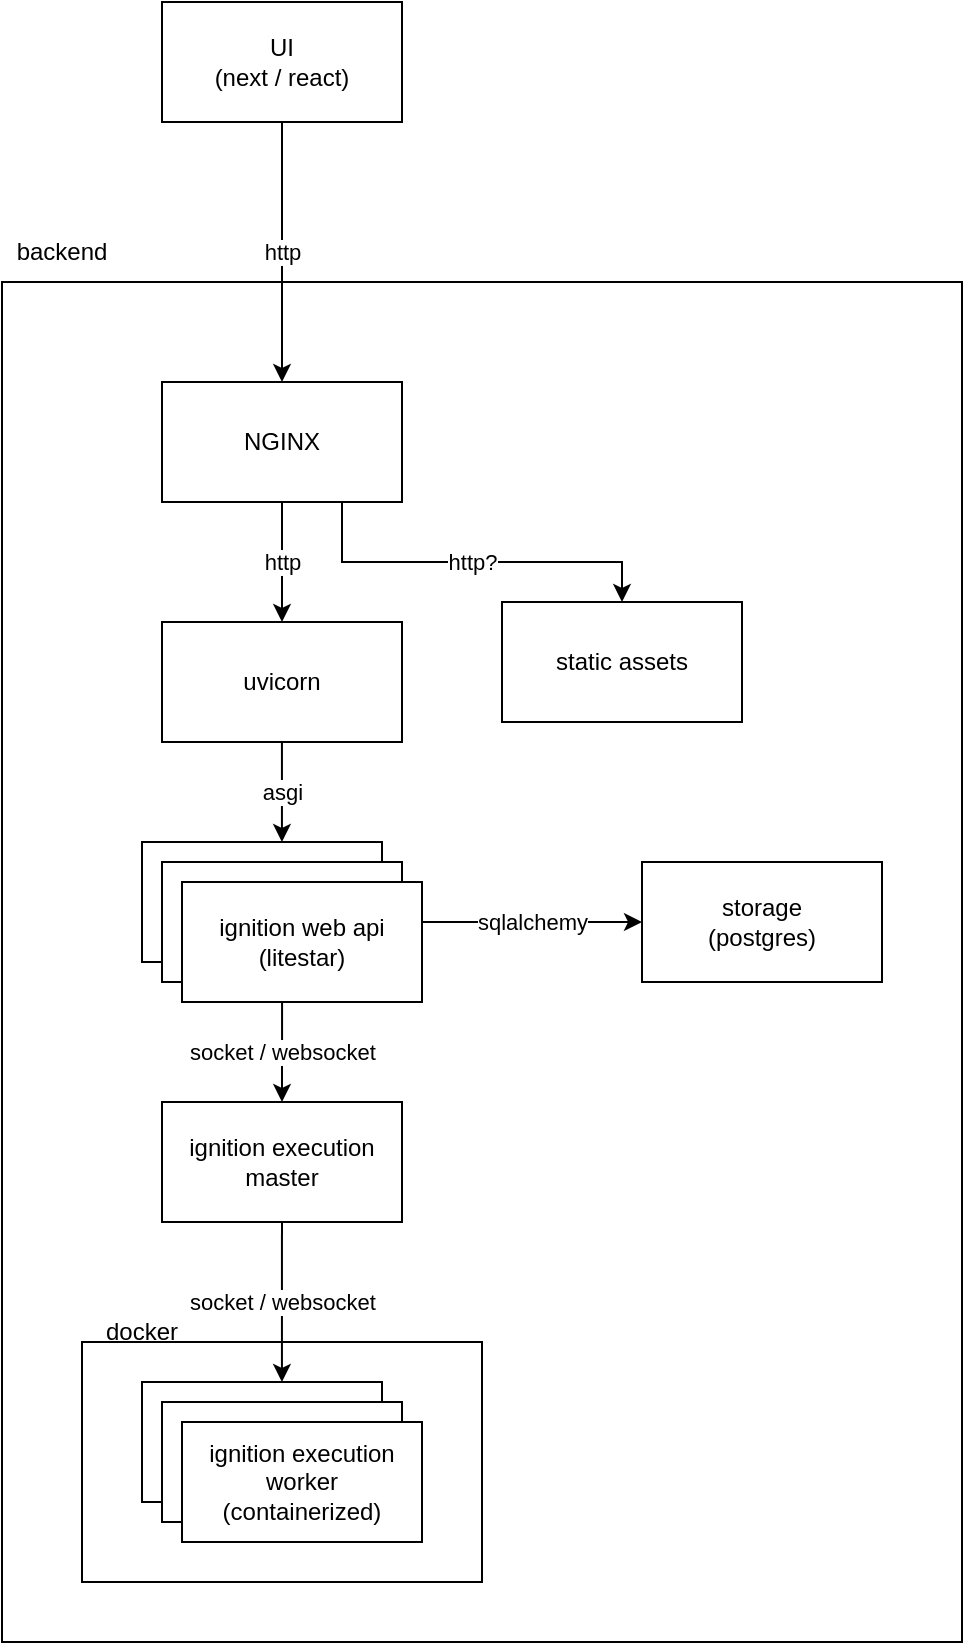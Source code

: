 <mxfile version="20.0.1" type="github">
  <diagram id="T0BWjntpLIgXTd5-ePrZ" name="Page-1">
    <mxGraphModel dx="1673" dy="942" grid="1" gridSize="10" guides="1" tooltips="1" connect="1" arrows="1" fold="1" page="1" pageScale="1" pageWidth="850" pageHeight="1100" math="0" shadow="0">
      <root>
        <mxCell id="0" />
        <mxCell id="1" parent="0" />
        <mxCell id="qYM-nnsxaRbe6-iNxBpG-46" value="http" style="edgeStyle=none;rounded=0;orthogonalLoop=1;jettySize=auto;html=1;endArrow=classic;endFill=1;entryX=0.5;entryY=0;entryDx=0;entryDy=0;" edge="1" parent="1" source="qYM-nnsxaRbe6-iNxBpG-1" target="qYM-nnsxaRbe6-iNxBpG-6">
          <mxGeometry relative="1" as="geometry">
            <mxPoint x="180" y="160" as="targetPoint" />
          </mxGeometry>
        </mxCell>
        <mxCell id="qYM-nnsxaRbe6-iNxBpG-1" value="&lt;div&gt;UI&lt;/div&gt;&lt;div&gt;(next / react)&lt;br&gt;&lt;/div&gt;" style="rounded=0;whiteSpace=wrap;html=1;" vertex="1" parent="1">
          <mxGeometry x="120" y="40" width="120" height="60" as="geometry" />
        </mxCell>
        <mxCell id="qYM-nnsxaRbe6-iNxBpG-14" value="&lt;div&gt;http&lt;/div&gt;" style="edgeStyle=orthogonalEdgeStyle;rounded=0;orthogonalLoop=1;jettySize=auto;html=1;" edge="1" parent="1" source="qYM-nnsxaRbe6-iNxBpG-6" target="qYM-nnsxaRbe6-iNxBpG-7">
          <mxGeometry relative="1" as="geometry" />
        </mxCell>
        <mxCell id="qYM-nnsxaRbe6-iNxBpG-36" value="http?" style="edgeStyle=none;rounded=0;orthogonalLoop=1;jettySize=auto;html=1;exitX=0.75;exitY=1;exitDx=0;exitDy=0;entryX=0.5;entryY=0;entryDx=0;entryDy=0;" edge="1" parent="1" source="qYM-nnsxaRbe6-iNxBpG-6" target="qYM-nnsxaRbe6-iNxBpG-8">
          <mxGeometry relative="1" as="geometry">
            <mxPoint x="330" y="260" as="targetPoint" />
            <Array as="points">
              <mxPoint x="210" y="320" />
              <mxPoint x="350" y="320" />
            </Array>
          </mxGeometry>
        </mxCell>
        <mxCell id="qYM-nnsxaRbe6-iNxBpG-6" value="NGINX" style="rounded=0;whiteSpace=wrap;html=1;fillColor=default;" vertex="1" parent="1">
          <mxGeometry x="120" y="230" width="120" height="60" as="geometry" />
        </mxCell>
        <mxCell id="qYM-nnsxaRbe6-iNxBpG-27" value="asgi" style="edgeStyle=none;rounded=0;orthogonalLoop=1;jettySize=auto;html=1;entryX=0.583;entryY=0;entryDx=0;entryDy=0;entryPerimeter=0;" edge="1" parent="1" source="qYM-nnsxaRbe6-iNxBpG-7" target="qYM-nnsxaRbe6-iNxBpG-11">
          <mxGeometry relative="1" as="geometry">
            <mxPoint x="140" y="430" as="targetPoint" />
          </mxGeometry>
        </mxCell>
        <mxCell id="qYM-nnsxaRbe6-iNxBpG-7" value="uvicorn" style="rounded=0;whiteSpace=wrap;html=1;fillColor=default;" vertex="1" parent="1">
          <mxGeometry x="120" y="350" width="120" height="60" as="geometry" />
        </mxCell>
        <mxCell id="qYM-nnsxaRbe6-iNxBpG-8" value="&lt;div&gt;static assets&lt;/div&gt;" style="rounded=0;whiteSpace=wrap;html=1;fillColor=default;" vertex="1" parent="1">
          <mxGeometry x="290" y="340" width="120" height="60" as="geometry" />
        </mxCell>
        <mxCell id="qYM-nnsxaRbe6-iNxBpG-10" value="&lt;div&gt;storage&lt;/div&gt;&lt;div&gt;(postgres)&lt;br&gt;&lt;/div&gt;" style="rounded=0;whiteSpace=wrap;html=1;fillColor=default;" vertex="1" parent="1">
          <mxGeometry x="360" y="470" width="120" height="60" as="geometry" />
        </mxCell>
        <mxCell id="qYM-nnsxaRbe6-iNxBpG-11" value="" style="rounded=0;whiteSpace=wrap;html=1;fillColor=default;" vertex="1" parent="1">
          <mxGeometry x="110" y="460" width="120" height="60" as="geometry" />
        </mxCell>
        <mxCell id="qYM-nnsxaRbe6-iNxBpG-24" value="" style="rounded=0;whiteSpace=wrap;html=1;fillColor=default;" vertex="1" parent="1">
          <mxGeometry x="120" y="470" width="120" height="60" as="geometry" />
        </mxCell>
        <mxCell id="qYM-nnsxaRbe6-iNxBpG-25" value="&lt;div&gt;ignition web api&lt;/div&gt;&lt;div&gt;(litestar)&lt;/div&gt;" style="rounded=0;whiteSpace=wrap;html=1;fillColor=default;" vertex="1" parent="1">
          <mxGeometry x="130" y="480" width="120" height="60" as="geometry" />
        </mxCell>
        <mxCell id="qYM-nnsxaRbe6-iNxBpG-28" value="sqlalchemy" style="endArrow=classic;html=1;rounded=0;entryX=0;entryY=0.5;entryDx=0;entryDy=0;exitX=1;exitY=0.333;exitDx=0;exitDy=0;exitPerimeter=0;" edge="1" parent="1" source="qYM-nnsxaRbe6-iNxBpG-25" target="qYM-nnsxaRbe6-iNxBpG-10">
          <mxGeometry width="50" height="50" relative="1" as="geometry">
            <mxPoint x="270" y="530" as="sourcePoint" />
            <mxPoint x="180" y="550" as="targetPoint" />
          </mxGeometry>
        </mxCell>
        <mxCell id="qYM-nnsxaRbe6-iNxBpG-35" value="socket / websocket" style="edgeStyle=none;rounded=0;orthogonalLoop=1;jettySize=auto;html=1;entryX=0.583;entryY=0;entryDx=0;entryDy=0;entryPerimeter=0;" edge="1" parent="1" source="qYM-nnsxaRbe6-iNxBpG-29" target="qYM-nnsxaRbe6-iNxBpG-30">
          <mxGeometry relative="1" as="geometry">
            <mxPoint x="60" y="700" as="targetPoint" />
          </mxGeometry>
        </mxCell>
        <mxCell id="qYM-nnsxaRbe6-iNxBpG-29" value="&lt;div&gt;ignition execution&lt;/div&gt;&lt;div&gt;master&lt;br&gt;&lt;/div&gt;" style="rounded=0;whiteSpace=wrap;html=1;fillColor=default;" vertex="1" parent="1">
          <mxGeometry x="120" y="590" width="120" height="60" as="geometry" />
        </mxCell>
        <mxCell id="qYM-nnsxaRbe6-iNxBpG-30" value="" style="rounded=0;whiteSpace=wrap;html=1;fillColor=default;" vertex="1" parent="1">
          <mxGeometry x="110" y="730" width="120" height="60" as="geometry" />
        </mxCell>
        <mxCell id="qYM-nnsxaRbe6-iNxBpG-31" value="" style="rounded=0;whiteSpace=wrap;html=1;fillColor=default;" vertex="1" parent="1">
          <mxGeometry x="120" y="740" width="120" height="60" as="geometry" />
        </mxCell>
        <mxCell id="qYM-nnsxaRbe6-iNxBpG-32" value="&lt;div&gt;ignition execution&lt;/div&gt;&lt;div&gt;worker&lt;br&gt;&lt;/div&gt;&lt;div&gt;(containerized)&lt;br&gt;&lt;/div&gt;" style="rounded=0;whiteSpace=wrap;html=1;fillColor=default;" vertex="1" parent="1">
          <mxGeometry x="130" y="750" width="120" height="60" as="geometry" />
        </mxCell>
        <mxCell id="qYM-nnsxaRbe6-iNxBpG-34" value="&lt;div&gt;socket / websocket&lt;/div&gt;" style="endArrow=classic;html=1;rounded=0;entryX=0.5;entryY=0;entryDx=0;entryDy=0;exitX=0.417;exitY=1;exitDx=0;exitDy=0;exitPerimeter=0;" edge="1" parent="1" source="qYM-nnsxaRbe6-iNxBpG-25" target="qYM-nnsxaRbe6-iNxBpG-29">
          <mxGeometry width="50" height="50" relative="1" as="geometry">
            <mxPoint x="20" y="560" as="sourcePoint" />
            <mxPoint x="230" y="530" as="targetPoint" />
          </mxGeometry>
        </mxCell>
        <mxCell id="qYM-nnsxaRbe6-iNxBpG-42" style="edgeStyle=none;rounded=0;orthogonalLoop=1;jettySize=auto;html=1;exitX=0.5;exitY=0;exitDx=0;exitDy=0;entryX=0;entryY=0;entryDx=0;entryDy=0;endArrow=none;endFill=0;" edge="1" parent="1" source="qYM-nnsxaRbe6-iNxBpG-37" target="qYM-nnsxaRbe6-iNxBpG-37">
          <mxGeometry relative="1" as="geometry">
            <mxPoint x="180" y="640" as="targetPoint" />
            <mxPoint x="230" y="670" as="sourcePoint" />
          </mxGeometry>
        </mxCell>
        <mxCell id="qYM-nnsxaRbe6-iNxBpG-37" value="" style="rounded=0;whiteSpace=wrap;html=1;fillColor=none;" vertex="1" parent="1">
          <mxGeometry x="80" y="710" width="200" height="120" as="geometry" />
        </mxCell>
        <mxCell id="qYM-nnsxaRbe6-iNxBpG-43" value="docker" style="text;html=1;strokeColor=none;fillColor=none;align=center;verticalAlign=middle;whiteSpace=wrap;rounded=0;" vertex="1" parent="1">
          <mxGeometry x="80" y="690" width="60" height="30" as="geometry" />
        </mxCell>
        <mxCell id="qYM-nnsxaRbe6-iNxBpG-45" value="backend" style="text;html=1;strokeColor=none;fillColor=none;align=center;verticalAlign=middle;whiteSpace=wrap;rounded=0;" vertex="1" parent="1">
          <mxGeometry x="40" y="150" width="60" height="30" as="geometry" />
        </mxCell>
        <mxCell id="qYM-nnsxaRbe6-iNxBpG-47" value="" style="rounded=0;whiteSpace=wrap;html=1;fillColor=none;" vertex="1" parent="1">
          <mxGeometry x="40" y="180" width="480" height="680" as="geometry" />
        </mxCell>
      </root>
    </mxGraphModel>
  </diagram>
</mxfile>
